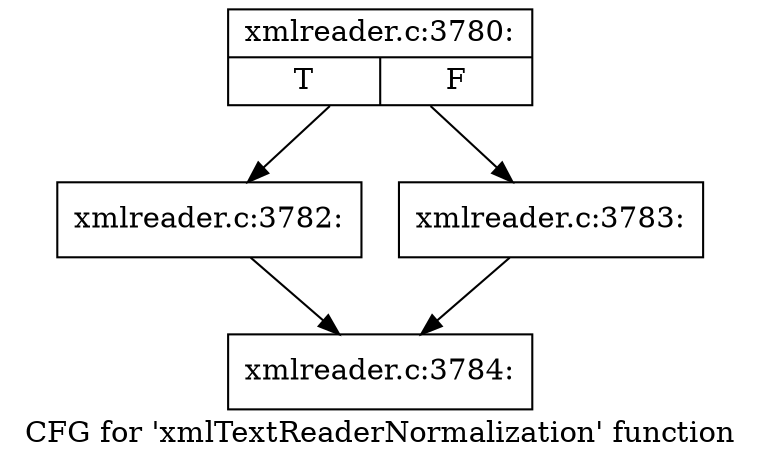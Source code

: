 digraph "CFG for 'xmlTextReaderNormalization' function" {
	label="CFG for 'xmlTextReaderNormalization' function";

	Node0x55e449262b40 [shape=record,label="{xmlreader.c:3780:|{<s0>T|<s1>F}}"];
	Node0x55e449262b40 -> Node0x55e44933d900;
	Node0x55e449262b40 -> Node0x55e44933d950;
	Node0x55e44933d900 [shape=record,label="{xmlreader.c:3782:}"];
	Node0x55e44933d900 -> Node0x55e44933d0e0;
	Node0x55e44933d950 [shape=record,label="{xmlreader.c:3783:}"];
	Node0x55e44933d950 -> Node0x55e44933d0e0;
	Node0x55e44933d0e0 [shape=record,label="{xmlreader.c:3784:}"];
}
